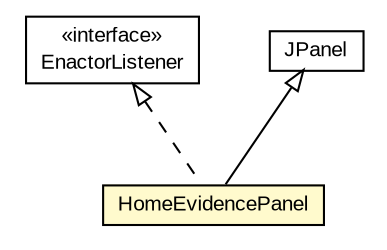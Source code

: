 #!/usr/local/bin/dot
#
# Class diagram 
# Generated by UMLGraph version 5.3 (http://www.umlgraph.org/)
#

digraph G {
	edge [fontname="arial",fontsize=10,labelfontname="arial",labelfontsize=10];
	node [fontname="arial",fontsize=10,shape=plaintext];
	nodesep=0.25;
	ranksep=0.5;
	// context.arch.enactor.EnactorListener
	c109616 [label=<<table title="context.arch.enactor.EnactorListener" border="0" cellborder="1" cellspacing="0" cellpadding="2" port="p" href="../../../enactor/EnactorListener.html">
		<tr><td><table border="0" cellspacing="0" cellpadding="1">
<tr><td align="center" balign="center"> &#171;interface&#187; </td></tr>
<tr><td align="center" balign="center"> EnactorListener </td></tr>
		</table></td></tr>
		</table>>, fontname="arial", fontcolor="black", fontsize=10.0];
	// context.arch.intelligibility.apps.homeactivity.HomeEvidencePanel
	c109707 [label=<<table title="context.arch.intelligibility.apps.homeactivity.HomeEvidencePanel" border="0" cellborder="1" cellspacing="0" cellpadding="2" port="p" bgcolor="lemonChiffon" href="./HomeEvidencePanel.html">
		<tr><td><table border="0" cellspacing="0" cellpadding="1">
<tr><td align="center" balign="center"> HomeEvidencePanel </td></tr>
		</table></td></tr>
		</table>>, fontname="arial", fontcolor="black", fontsize=10.0];
	//context.arch.intelligibility.apps.homeactivity.HomeEvidencePanel extends javax.swing.JPanel
	c109855:p -> c109707:p [dir=back,arrowtail=empty];
	//context.arch.intelligibility.apps.homeactivity.HomeEvidencePanel implements context.arch.enactor.EnactorListener
	c109616:p -> c109707:p [dir=back,arrowtail=empty,style=dashed];
	// javax.swing.JPanel
	c109855 [label=<<table title="javax.swing.JPanel" border="0" cellborder="1" cellspacing="0" cellpadding="2" port="p" href="http://java.sun.com/j2se/1.4.2/docs/api/javax/swing/JPanel.html">
		<tr><td><table border="0" cellspacing="0" cellpadding="1">
<tr><td align="center" balign="center"> JPanel </td></tr>
		</table></td></tr>
		</table>>, fontname="arial", fontcolor="black", fontsize=10.0];
}

